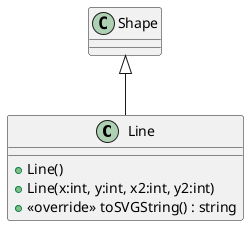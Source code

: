 @startuml
class Line {
    + Line()
    + Line(x:int, y:int, x2:int, y2:int)
    + <<override>> toSVGString() : string
}
Shape <|-- Line
@enduml
